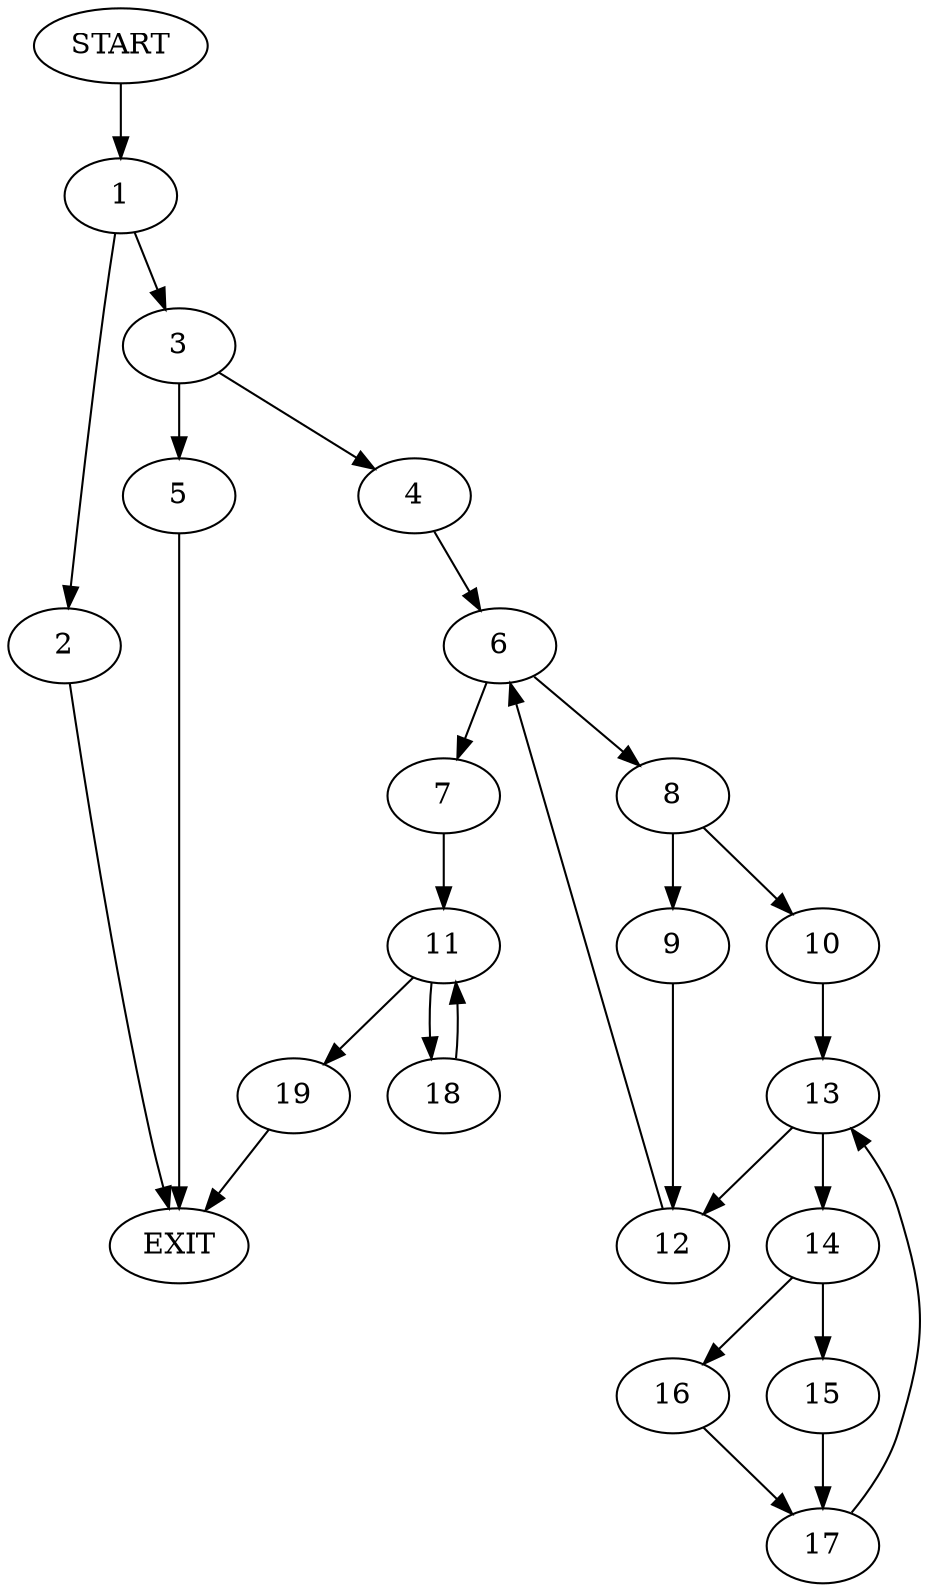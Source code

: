 digraph {
0 [label="START"]
20 [label="EXIT"]
0 -> 1
1 -> 2
1 -> 3
3 -> 4
3 -> 5
2 -> 20
5 -> 20
4 -> 6
6 -> 7
6 -> 8
8 -> 9
8 -> 10
7 -> 11
9 -> 12
10 -> 13
12 -> 6
13 -> 14
13 -> 12
14 -> 15
14 -> 16
15 -> 17
16 -> 17
17 -> 13
11 -> 18
11 -> 19
18 -> 11
19 -> 20
}
